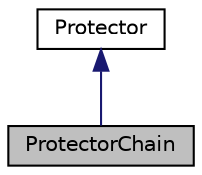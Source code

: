 digraph "ProtectorChain"
{
  edge [fontname="Helvetica",fontsize="10",labelfontname="Helvetica",labelfontsize="10"];
  node [fontname="Helvetica",fontsize="10",shape=record];
  Node0 [label="ProtectorChain",height=0.2,width=0.4,color="black", fillcolor="grey75", style="filled", fontcolor="black"];
  Node1 -> Node0 [dir="back",color="midnightblue",fontsize="10",style="solid",fontname="Helvetica"];
  Node1 [label="Protector",height=0.2,width=0.4,color="black", fillcolor="white", style="filled",URL="$class_protector.html",tooltip="Protects one or more test case run. "];
}
